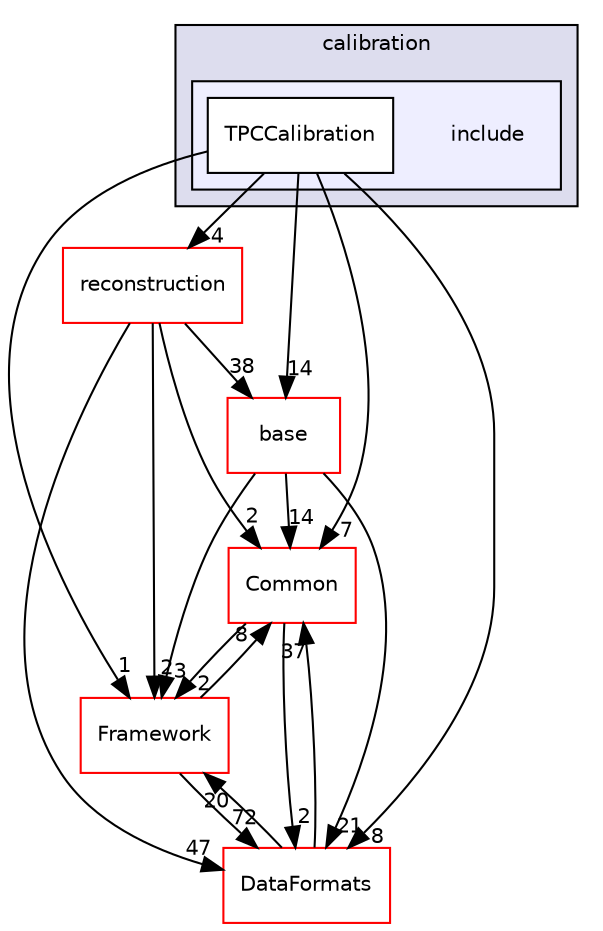 digraph "/home/travis/build/AliceO2Group/AliceO2/Detectors/TPC/calibration/include" {
  bgcolor=transparent;
  compound=true
  node [ fontsize="10", fontname="Helvetica"];
  edge [ labelfontsize="10", labelfontname="Helvetica"];
  subgraph clusterdir_4995562033b321477cfe3c34a14a5189 {
    graph [ bgcolor="#ddddee", pencolor="black", label="calibration" fontname="Helvetica", fontsize="10", URL="dir_4995562033b321477cfe3c34a14a5189.html"]
  subgraph clusterdir_2168d348e8784d0b706f7ff616321664 {
    graph [ bgcolor="#eeeeff", pencolor="black", label="" URL="dir_2168d348e8784d0b706f7ff616321664.html"];
    dir_2168d348e8784d0b706f7ff616321664 [shape=plaintext label="include"];
    dir_ea8be0da165e68acf0108b458eaa1417 [shape=box label="TPCCalibration" color="black" fillcolor="white" style="filled" URL="dir_ea8be0da165e68acf0108b458eaa1417.html"];
  }
  }
  dir_677b030cc750909e4cd27413873678d8 [shape=box label="base" color="red" URL="dir_677b030cc750909e4cd27413873678d8.html"];
  dir_4ab6b4cc6a7edbff49100e9123df213f [shape=box label="Common" color="red" URL="dir_4ab6b4cc6a7edbff49100e9123df213f.html"];
  dir_a5de047958dd458e809773c6ffaa8478 [shape=box label="reconstruction" color="red" URL="dir_a5de047958dd458e809773c6ffaa8478.html"];
  dir_bcbb2cf9a3d3d83e5515c82071a07177 [shape=box label="Framework" color="red" URL="dir_bcbb2cf9a3d3d83e5515c82071a07177.html"];
  dir_2171f7ec022c5423887b07c69b2f5b48 [shape=box label="DataFormats" color="red" URL="dir_2171f7ec022c5423887b07c69b2f5b48.html"];
  dir_677b030cc750909e4cd27413873678d8->dir_4ab6b4cc6a7edbff49100e9123df213f [headlabel="14", labeldistance=1.5 headhref="dir_000055_000032.html"];
  dir_677b030cc750909e4cd27413873678d8->dir_bcbb2cf9a3d3d83e5515c82071a07177 [headlabel="3", labeldistance=1.5 headhref="dir_000055_000058.html"];
  dir_677b030cc750909e4cd27413873678d8->dir_2171f7ec022c5423887b07c69b2f5b48 [headlabel="21", labeldistance=1.5 headhref="dir_000055_000085.html"];
  dir_4ab6b4cc6a7edbff49100e9123df213f->dir_bcbb2cf9a3d3d83e5515c82071a07177 [headlabel="2", labeldistance=1.5 headhref="dir_000032_000058.html"];
  dir_4ab6b4cc6a7edbff49100e9123df213f->dir_2171f7ec022c5423887b07c69b2f5b48 [headlabel="2", labeldistance=1.5 headhref="dir_000032_000085.html"];
  dir_ea8be0da165e68acf0108b458eaa1417->dir_677b030cc750909e4cd27413873678d8 [headlabel="14", labeldistance=1.5 headhref="dir_000650_000055.html"];
  dir_ea8be0da165e68acf0108b458eaa1417->dir_4ab6b4cc6a7edbff49100e9123df213f [headlabel="7", labeldistance=1.5 headhref="dir_000650_000032.html"];
  dir_ea8be0da165e68acf0108b458eaa1417->dir_a5de047958dd458e809773c6ffaa8478 [headlabel="4", labeldistance=1.5 headhref="dir_000650_000382.html"];
  dir_ea8be0da165e68acf0108b458eaa1417->dir_bcbb2cf9a3d3d83e5515c82071a07177 [headlabel="1", labeldistance=1.5 headhref="dir_000650_000058.html"];
  dir_ea8be0da165e68acf0108b458eaa1417->dir_2171f7ec022c5423887b07c69b2f5b48 [headlabel="8", labeldistance=1.5 headhref="dir_000650_000085.html"];
  dir_a5de047958dd458e809773c6ffaa8478->dir_677b030cc750909e4cd27413873678d8 [headlabel="38", labeldistance=1.5 headhref="dir_000382_000055.html"];
  dir_a5de047958dd458e809773c6ffaa8478->dir_4ab6b4cc6a7edbff49100e9123df213f [headlabel="2", labeldistance=1.5 headhref="dir_000382_000032.html"];
  dir_a5de047958dd458e809773c6ffaa8478->dir_bcbb2cf9a3d3d83e5515c82071a07177 [headlabel="2", labeldistance=1.5 headhref="dir_000382_000058.html"];
  dir_a5de047958dd458e809773c6ffaa8478->dir_2171f7ec022c5423887b07c69b2f5b48 [headlabel="47", labeldistance=1.5 headhref="dir_000382_000085.html"];
  dir_bcbb2cf9a3d3d83e5515c82071a07177->dir_4ab6b4cc6a7edbff49100e9123df213f [headlabel="8", labeldistance=1.5 headhref="dir_000058_000032.html"];
  dir_bcbb2cf9a3d3d83e5515c82071a07177->dir_2171f7ec022c5423887b07c69b2f5b48 [headlabel="72", labeldistance=1.5 headhref="dir_000058_000085.html"];
  dir_2171f7ec022c5423887b07c69b2f5b48->dir_4ab6b4cc6a7edbff49100e9123df213f [headlabel="37", labeldistance=1.5 headhref="dir_000085_000032.html"];
  dir_2171f7ec022c5423887b07c69b2f5b48->dir_bcbb2cf9a3d3d83e5515c82071a07177 [headlabel="20", labeldistance=1.5 headhref="dir_000085_000058.html"];
}
